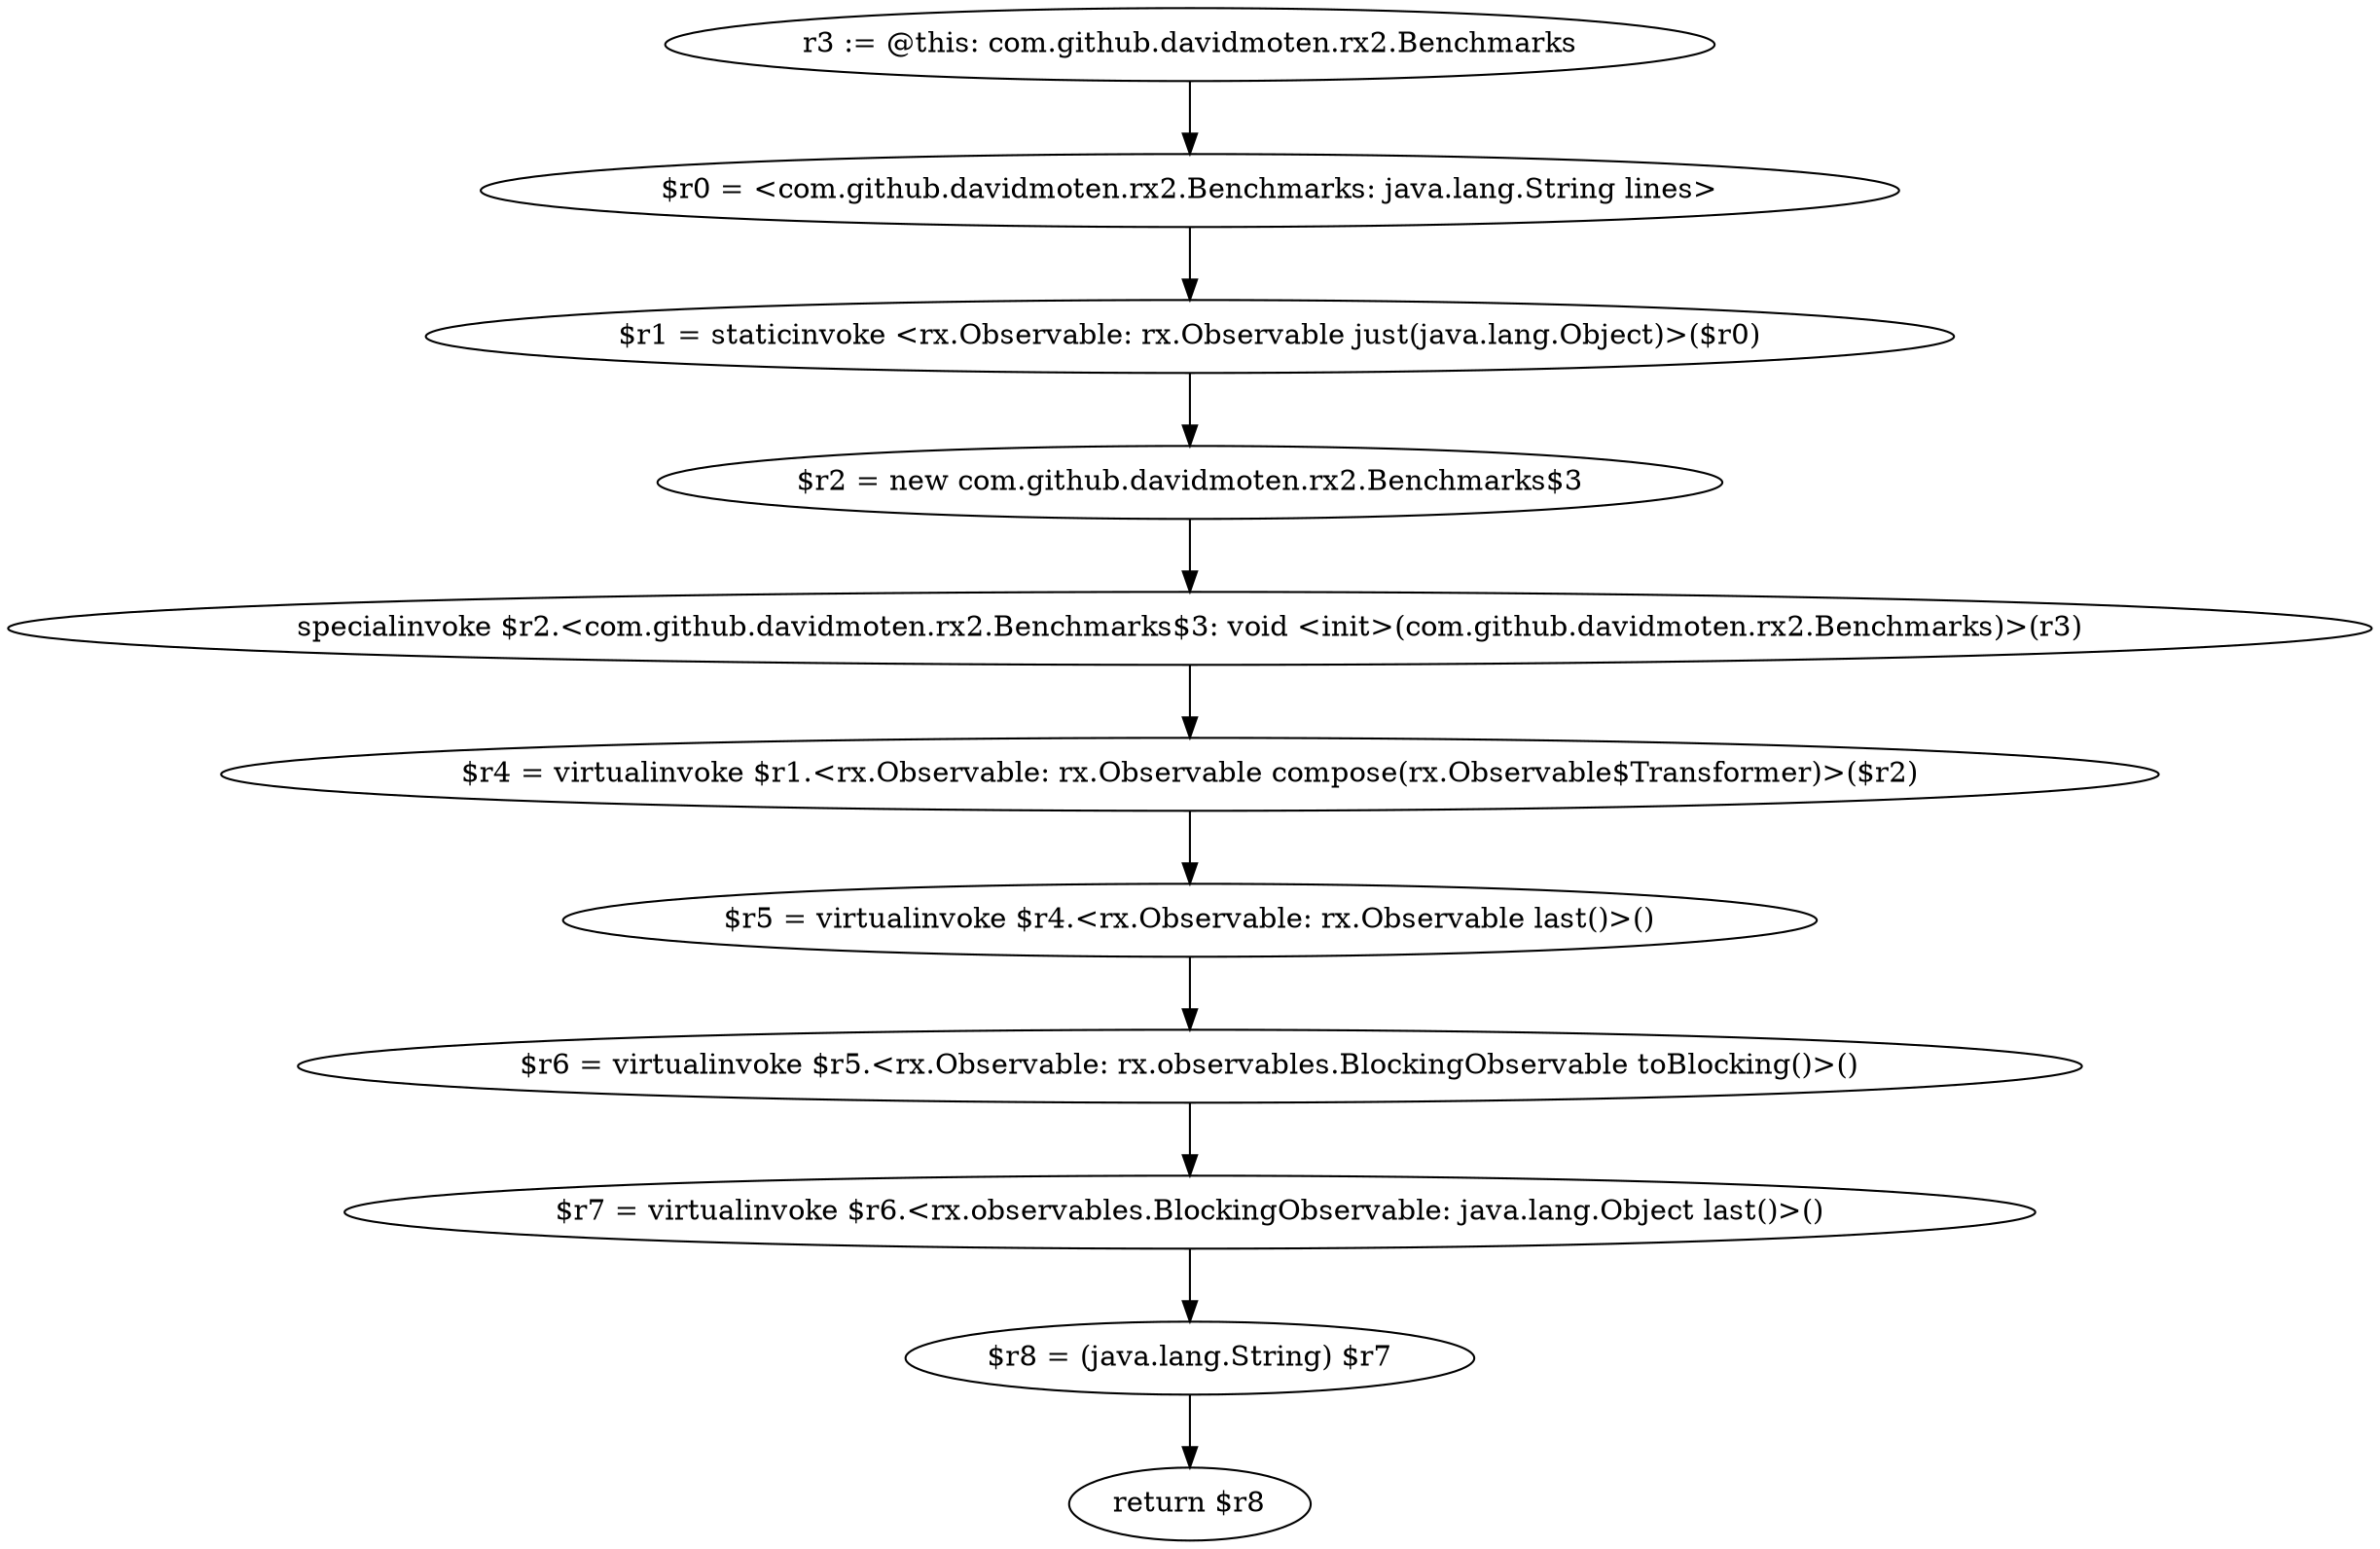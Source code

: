 digraph "unitGraph" {
    "r3 := @this: com.github.davidmoten.rx2.Benchmarks"
    "$r0 = <com.github.davidmoten.rx2.Benchmarks: java.lang.String lines>"
    "$r1 = staticinvoke <rx.Observable: rx.Observable just(java.lang.Object)>($r0)"
    "$r2 = new com.github.davidmoten.rx2.Benchmarks$3"
    "specialinvoke $r2.<com.github.davidmoten.rx2.Benchmarks$3: void <init>(com.github.davidmoten.rx2.Benchmarks)>(r3)"
    "$r4 = virtualinvoke $r1.<rx.Observable: rx.Observable compose(rx.Observable$Transformer)>($r2)"
    "$r5 = virtualinvoke $r4.<rx.Observable: rx.Observable last()>()"
    "$r6 = virtualinvoke $r5.<rx.Observable: rx.observables.BlockingObservable toBlocking()>()"
    "$r7 = virtualinvoke $r6.<rx.observables.BlockingObservable: java.lang.Object last()>()"
    "$r8 = (java.lang.String) $r7"
    "return $r8"
    "r3 := @this: com.github.davidmoten.rx2.Benchmarks"->"$r0 = <com.github.davidmoten.rx2.Benchmarks: java.lang.String lines>";
    "$r0 = <com.github.davidmoten.rx2.Benchmarks: java.lang.String lines>"->"$r1 = staticinvoke <rx.Observable: rx.Observable just(java.lang.Object)>($r0)";
    "$r1 = staticinvoke <rx.Observable: rx.Observable just(java.lang.Object)>($r0)"->"$r2 = new com.github.davidmoten.rx2.Benchmarks$3";
    "$r2 = new com.github.davidmoten.rx2.Benchmarks$3"->"specialinvoke $r2.<com.github.davidmoten.rx2.Benchmarks$3: void <init>(com.github.davidmoten.rx2.Benchmarks)>(r3)";
    "specialinvoke $r2.<com.github.davidmoten.rx2.Benchmarks$3: void <init>(com.github.davidmoten.rx2.Benchmarks)>(r3)"->"$r4 = virtualinvoke $r1.<rx.Observable: rx.Observable compose(rx.Observable$Transformer)>($r2)";
    "$r4 = virtualinvoke $r1.<rx.Observable: rx.Observable compose(rx.Observable$Transformer)>($r2)"->"$r5 = virtualinvoke $r4.<rx.Observable: rx.Observable last()>()";
    "$r5 = virtualinvoke $r4.<rx.Observable: rx.Observable last()>()"->"$r6 = virtualinvoke $r5.<rx.Observable: rx.observables.BlockingObservable toBlocking()>()";
    "$r6 = virtualinvoke $r5.<rx.Observable: rx.observables.BlockingObservable toBlocking()>()"->"$r7 = virtualinvoke $r6.<rx.observables.BlockingObservable: java.lang.Object last()>()";
    "$r7 = virtualinvoke $r6.<rx.observables.BlockingObservable: java.lang.Object last()>()"->"$r8 = (java.lang.String) $r7";
    "$r8 = (java.lang.String) $r7"->"return $r8";
}
